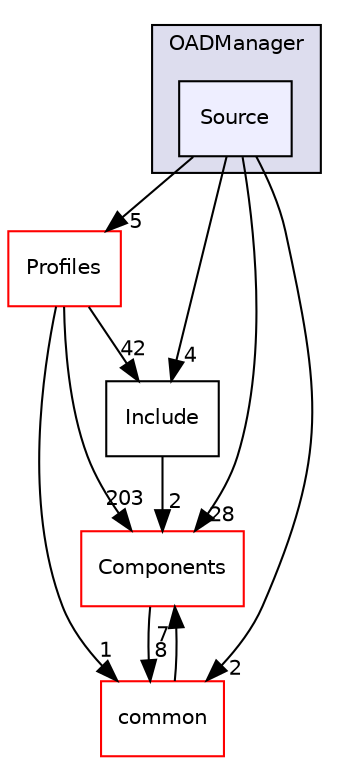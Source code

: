 digraph "C:/Work.git/ble/BLE-CC254x-1.4.0/Projects/ble/OADManager/Source" {
  compound=true
  node [ fontsize="10", fontname="Helvetica"];
  edge [ labelfontsize="10", labelfontname="Helvetica"];
  subgraph clusterdir_735d1aaa21871b3b238835b8dc120f72 {
    graph [ bgcolor="#ddddee", pencolor="black", label="OADManager" fontname="Helvetica", fontsize="10", URL="dir_735d1aaa21871b3b238835b8dc120f72.html"]
  dir_516afaf5e013eedfd213dc731abe83c2 [shape=box, label="Source", style="filled", fillcolor="#eeeeff", pencolor="black", URL="dir_516afaf5e013eedfd213dc731abe83c2.html"];
  }
  dir_7a2b63247ca617f0e1ef727740be8a23 [shape=box label="Components" fillcolor="white" style="filled" color="red" URL="dir_7a2b63247ca617f0e1ef727740be8a23.html"];
  dir_bbf25acfb389de4a0b62fe1493a77c04 [shape=box label="Profiles" fillcolor="white" style="filled" color="red" URL="dir_bbf25acfb389de4a0b62fe1493a77c04.html"];
  dir_75d9d4b6f44aa532429bfdb05dd9374d [shape=box label="common" fillcolor="white" style="filled" color="red" URL="dir_75d9d4b6f44aa532429bfdb05dd9374d.html"];
  dir_c92cc19f0c851bfd7369f25eb8781a13 [shape=box label="Include" URL="dir_c92cc19f0c851bfd7369f25eb8781a13.html"];
  dir_7a2b63247ca617f0e1ef727740be8a23->dir_75d9d4b6f44aa532429bfdb05dd9374d [headlabel="8", labeldistance=1.5 headhref="dir_000001_000049.html"];
  dir_bbf25acfb389de4a0b62fe1493a77c04->dir_7a2b63247ca617f0e1ef727740be8a23 [headlabel="203", labeldistance=1.5 headhref="dir_000078_000001.html"];
  dir_bbf25acfb389de4a0b62fe1493a77c04->dir_75d9d4b6f44aa532429bfdb05dd9374d [headlabel="1", labeldistance=1.5 headhref="dir_000078_000049.html"];
  dir_bbf25acfb389de4a0b62fe1493a77c04->dir_c92cc19f0c851bfd7369f25eb8781a13 [headlabel="42", labeldistance=1.5 headhref="dir_000078_000069.html"];
  dir_75d9d4b6f44aa532429bfdb05dd9374d->dir_7a2b63247ca617f0e1ef727740be8a23 [headlabel="7", labeldistance=1.5 headhref="dir_000049_000001.html"];
  dir_c92cc19f0c851bfd7369f25eb8781a13->dir_7a2b63247ca617f0e1ef727740be8a23 [headlabel="2", labeldistance=1.5 headhref="dir_000069_000001.html"];
  dir_516afaf5e013eedfd213dc731abe83c2->dir_7a2b63247ca617f0e1ef727740be8a23 [headlabel="28", labeldistance=1.5 headhref="dir_000073_000001.html"];
  dir_516afaf5e013eedfd213dc731abe83c2->dir_bbf25acfb389de4a0b62fe1493a77c04 [headlabel="5", labeldistance=1.5 headhref="dir_000073_000078.html"];
  dir_516afaf5e013eedfd213dc731abe83c2->dir_75d9d4b6f44aa532429bfdb05dd9374d [headlabel="2", labeldistance=1.5 headhref="dir_000073_000049.html"];
  dir_516afaf5e013eedfd213dc731abe83c2->dir_c92cc19f0c851bfd7369f25eb8781a13 [headlabel="4", labeldistance=1.5 headhref="dir_000073_000069.html"];
}
